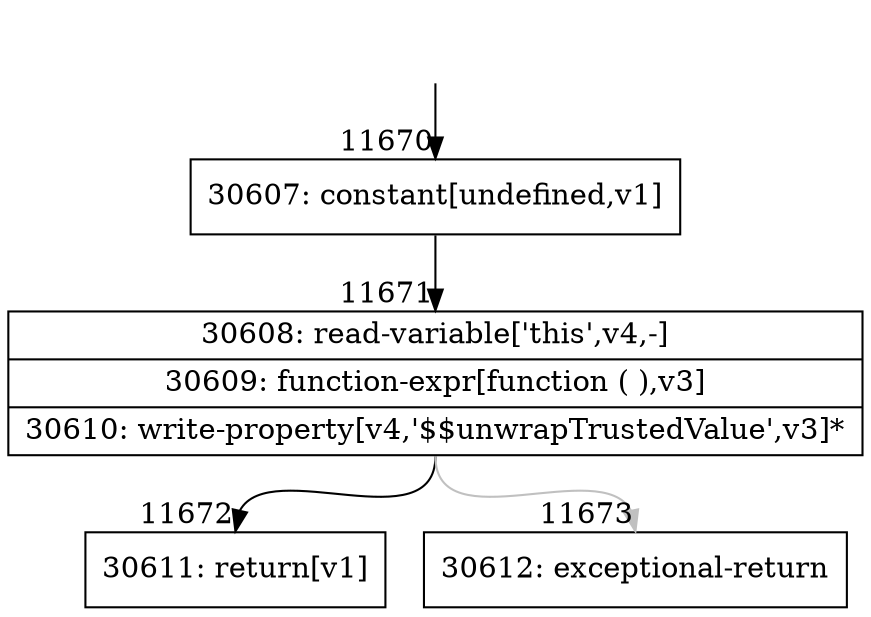 digraph {
rankdir="TD"
BB_entry904[shape=none,label=""];
BB_entry904 -> BB11670 [tailport=s, headport=n, headlabel="    11670"]
BB11670 [shape=record label="{30607: constant[undefined,v1]}" ] 
BB11670 -> BB11671 [tailport=s, headport=n, headlabel="      11671"]
BB11671 [shape=record label="{30608: read-variable['this',v4,-]|30609: function-expr[function ( ),v3]|30610: write-property[v4,'$$unwrapTrustedValue',v3]*}" ] 
BB11671 -> BB11672 [tailport=s, headport=n, headlabel="      11672"]
BB11671 -> BB11673 [tailport=s, headport=n, color=gray, headlabel="      11673"]
BB11672 [shape=record label="{30611: return[v1]}" ] 
BB11673 [shape=record label="{30612: exceptional-return}" ] 
//#$~ 16571
}
